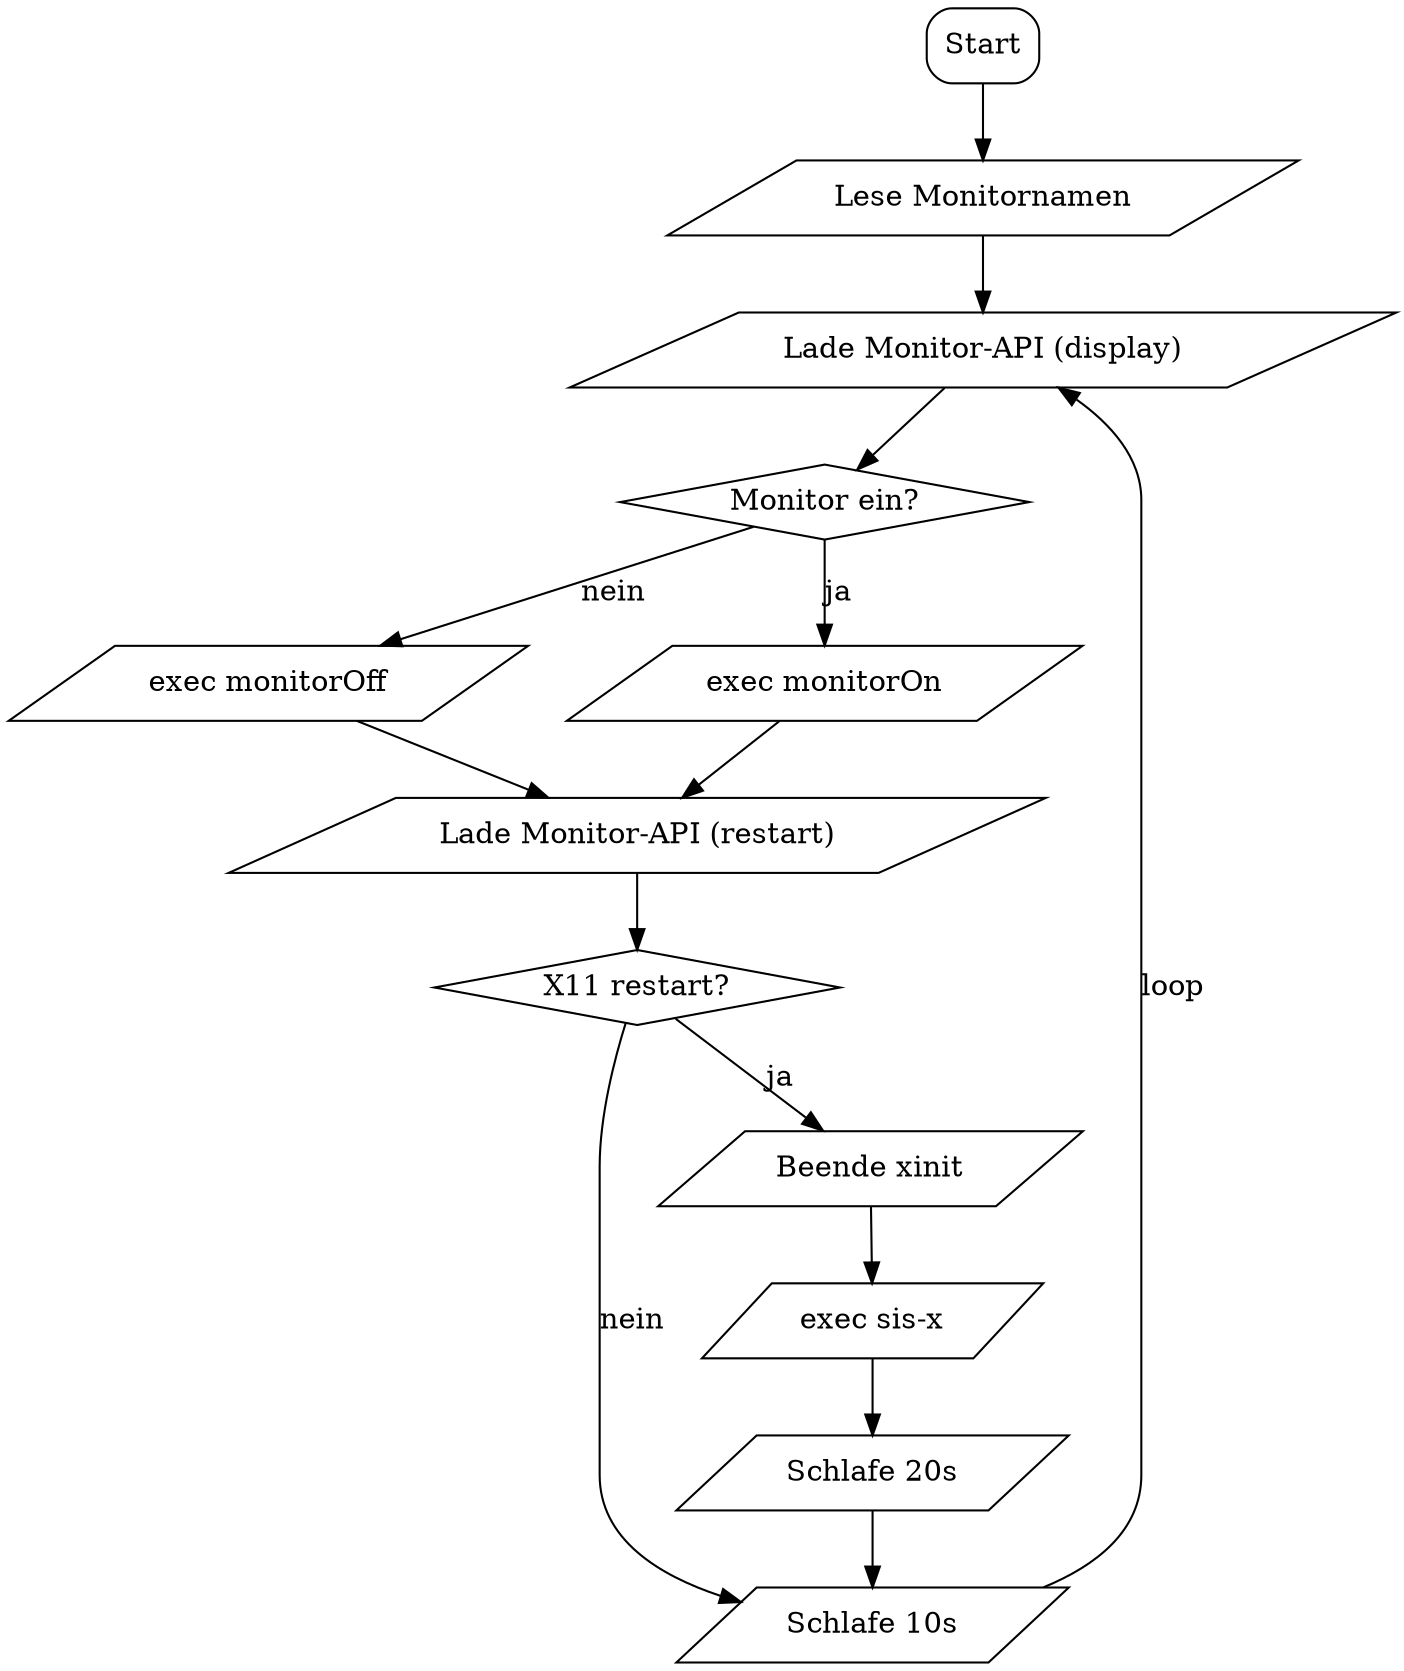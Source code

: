 digraph flowchart {
	rankdir=TB;

	Start[shape="box", style=rounded];
	"Monitor ein?"[shape="diamond", style=""];
	"X11 restart?"[shape="diamond", style=""];
	
	node[shape="parallelogram", style=""]
	
	Start -> "Lese Monitornamen";
	"Lese Monitornamen" -> "Lade Monitor-API (display)";
	
	"Lade Monitor-API (display)" -> "Monitor ein?";
	"Monitor ein?" -> "exec monitorOff"[label="nein"];
	"Monitor ein?" -> "exec monitorOn"[label="ja"];
	"exec monitorOff" -> "Lade Monitor-API (restart)";
	"exec monitorOn" -> "Lade Monitor-API (restart)";
	
	"Lade Monitor-API (restart)" -> "X11 restart?";
	"X11 restart?" -> "Schlafe 10s"[label="nein"];
	"X11 restart?" -> "Beende xinit"[label="ja"];
	"Beende xinit" -> "exec sis-x";
	"exec sis-x" -> "Schlafe 20s";
	"Schlafe 20s" -> "Schlafe 10s";
	"Schlafe 10s" -> "Lade Monitor-API (display)"[label="loop"];
	
}

